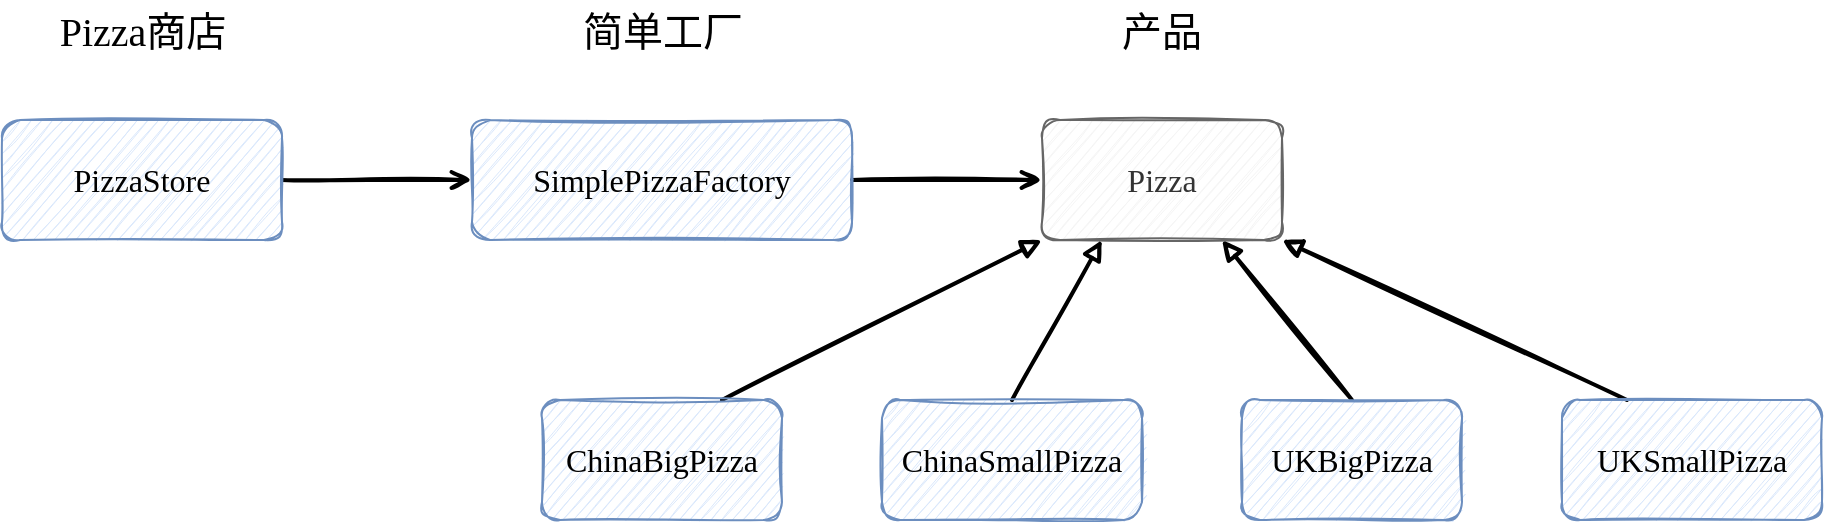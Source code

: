 <mxfile version="20.3.0" type="device"><diagram id="0GwhqxekJrT-VnxqsKM9" name="第 1 页"><mxGraphModel dx="1340" dy="968" grid="1" gridSize="10" guides="1" tooltips="1" connect="1" arrows="1" fold="1" page="1" pageScale="1" pageWidth="1169" pageHeight="827" math="0" shadow="0"><root><mxCell id="0"/><mxCell id="1" parent="0"/><mxCell id="F8iyRb3Pv0SXZNGG_vmm-1" value="&lt;font face=&quot;Comic Sans MS&quot; style=&quot;font-size: 16px;&quot;&gt;Pizza&lt;/font&gt;" style="rounded=1;whiteSpace=wrap;html=1;sketch=1;fillColor=#f5f5f5;strokeColor=#666666;fontColor=#333333;" vertex="1" parent="1"><mxGeometry x="720" y="180" width="120" height="60" as="geometry"/></mxCell><mxCell id="F8iyRb3Pv0SXZNGG_vmm-64" style="edgeStyle=none;rounded=0;sketch=1;orthogonalLoop=1;jettySize=auto;html=1;exitX=0.5;exitY=0;exitDx=0;exitDy=0;entryX=0.25;entryY=1;entryDx=0;entryDy=0;strokeWidth=2;fontFamily=Comic Sans MS;fontSize=16;endArrow=block;endFill=0;" edge="1" parent="1" source="F8iyRb3Pv0SXZNGG_vmm-2" target="F8iyRb3Pv0SXZNGG_vmm-1"><mxGeometry relative="1" as="geometry"/></mxCell><mxCell id="F8iyRb3Pv0SXZNGG_vmm-2" value="&lt;font style=&quot;font-size: 16px;&quot; face=&quot;Comic Sans MS&quot;&gt;ChinaSmallPizza&lt;/font&gt;" style="rounded=1;whiteSpace=wrap;html=1;sketch=1;fillColor=#dae8fc;strokeColor=#6c8ebf;" vertex="1" parent="1"><mxGeometry x="640" y="320" width="130" height="60" as="geometry"/></mxCell><mxCell id="F8iyRb3Pv0SXZNGG_vmm-63" style="edgeStyle=none;rounded=0;sketch=1;orthogonalLoop=1;jettySize=auto;html=1;exitX=0.5;exitY=0;exitDx=0;exitDy=0;entryX=0.75;entryY=1;entryDx=0;entryDy=0;strokeWidth=2;fontFamily=Comic Sans MS;fontSize=16;endArrow=block;endFill=0;" edge="1" parent="1" source="F8iyRb3Pv0SXZNGG_vmm-4" target="F8iyRb3Pv0SXZNGG_vmm-1"><mxGeometry relative="1" as="geometry"/></mxCell><mxCell id="F8iyRb3Pv0SXZNGG_vmm-4" value="&lt;font style=&quot;font-size: 16px;&quot; face=&quot;Comic Sans MS&quot;&gt;UKBigPizza&lt;/font&gt;" style="rounded=1;whiteSpace=wrap;html=1;sketch=1;fillColor=#dae8fc;strokeColor=#6c8ebf;" vertex="1" parent="1"><mxGeometry x="820" y="320" width="110" height="60" as="geometry"/></mxCell><mxCell id="F8iyRb3Pv0SXZNGG_vmm-11" value="&lt;font style=&quot;font-size: 20px;&quot;&gt;产品&lt;/font&gt;" style="text;html=1;strokeColor=none;fillColor=none;align=center;verticalAlign=middle;whiteSpace=wrap;rounded=0;sketch=1;fontFamily=Comic Sans MS;fontSize=16;" vertex="1" parent="1"><mxGeometry x="740" y="120" width="80" height="30" as="geometry"/></mxCell><mxCell id="F8iyRb3Pv0SXZNGG_vmm-53" style="edgeStyle=none;rounded=0;sketch=1;orthogonalLoop=1;jettySize=auto;html=1;strokeWidth=2;fontFamily=Comic Sans MS;fontSize=16;" edge="1" parent="1" target="F8iyRb3Pv0SXZNGG_vmm-6"><mxGeometry relative="1" as="geometry"><mxPoint x="730" y="510" as="sourcePoint"/></mxGeometry></mxCell><mxCell id="F8iyRb3Pv0SXZNGG_vmm-65" style="edgeStyle=none;rounded=0;sketch=1;orthogonalLoop=1;jettySize=auto;html=1;exitX=0.75;exitY=0;exitDx=0;exitDy=0;entryX=0;entryY=1;entryDx=0;entryDy=0;strokeWidth=2;fontFamily=Comic Sans MS;fontSize=16;endArrow=block;endFill=0;" edge="1" parent="1" source="F8iyRb3Pv0SXZNGG_vmm-57" target="F8iyRb3Pv0SXZNGG_vmm-1"><mxGeometry relative="1" as="geometry"/></mxCell><mxCell id="F8iyRb3Pv0SXZNGG_vmm-57" value="&lt;font face=&quot;Comic Sans MS&quot;&gt;&lt;span style=&quot;font-size: 16px;&quot;&gt;ChinaBigPizza&lt;/span&gt;&lt;/font&gt;" style="rounded=1;whiteSpace=wrap;html=1;sketch=1;fillColor=#dae8fc;strokeColor=#6c8ebf;" vertex="1" parent="1"><mxGeometry x="470" y="320" width="120" height="60" as="geometry"/></mxCell><mxCell id="F8iyRb3Pv0SXZNGG_vmm-62" style="edgeStyle=none;rounded=0;sketch=1;orthogonalLoop=1;jettySize=auto;html=1;exitX=0.25;exitY=0;exitDx=0;exitDy=0;entryX=1;entryY=1;entryDx=0;entryDy=0;strokeWidth=2;fontFamily=Comic Sans MS;fontSize=16;endArrow=block;endFill=0;" edge="1" parent="1" source="F8iyRb3Pv0SXZNGG_vmm-59" target="F8iyRb3Pv0SXZNGG_vmm-1"><mxGeometry relative="1" as="geometry"/></mxCell><mxCell id="F8iyRb3Pv0SXZNGG_vmm-59" value="&lt;font style=&quot;font-size: 16px;&quot; face=&quot;Comic Sans MS&quot;&gt;UKSmallPizza&lt;/font&gt;" style="rounded=1;whiteSpace=wrap;html=1;sketch=1;fillColor=#dae8fc;strokeColor=#6c8ebf;" vertex="1" parent="1"><mxGeometry x="980" y="320" width="130" height="60" as="geometry"/></mxCell><mxCell id="F8iyRb3Pv0SXZNGG_vmm-69" style="edgeStyle=none;rounded=0;sketch=1;orthogonalLoop=1;jettySize=auto;html=1;strokeWidth=2;fontFamily=Comic Sans MS;fontSize=20;endArrow=open;endFill=0;" edge="1" parent="1" source="F8iyRb3Pv0SXZNGG_vmm-67" target="F8iyRb3Pv0SXZNGG_vmm-1"><mxGeometry relative="1" as="geometry"/></mxCell><mxCell id="F8iyRb3Pv0SXZNGG_vmm-67" value="&lt;font face=&quot;Comic Sans MS&quot;&gt;&lt;span style=&quot;font-size: 16px;&quot;&gt;SimplePizzaFactory&lt;/span&gt;&lt;/font&gt;" style="rounded=1;whiteSpace=wrap;html=1;sketch=1;fillColor=#dae8fc;strokeColor=#6c8ebf;" vertex="1" parent="1"><mxGeometry x="435" y="180" width="190" height="60" as="geometry"/></mxCell><mxCell id="F8iyRb3Pv0SXZNGG_vmm-70" value="&lt;span style=&quot;font-size: 20px;&quot;&gt;简单工厂&lt;/span&gt;" style="text;html=1;strokeColor=none;fillColor=none;align=center;verticalAlign=middle;whiteSpace=wrap;rounded=0;sketch=1;fontFamily=Comic Sans MS;fontSize=16;" vertex="1" parent="1"><mxGeometry x="477.5" y="120" width="105" height="30" as="geometry"/></mxCell><mxCell id="F8iyRb3Pv0SXZNGG_vmm-72" style="edgeStyle=none;rounded=0;sketch=1;orthogonalLoop=1;jettySize=auto;html=1;strokeWidth=2;fontFamily=Comic Sans MS;fontSize=20;endArrow=open;endFill=0;" edge="1" parent="1" source="F8iyRb3Pv0SXZNGG_vmm-71" target="F8iyRb3Pv0SXZNGG_vmm-67"><mxGeometry relative="1" as="geometry"/></mxCell><mxCell id="F8iyRb3Pv0SXZNGG_vmm-71" value="&lt;font face=&quot;Comic Sans MS&quot;&gt;&lt;span style=&quot;font-size: 16px;&quot;&gt;PizzaStore&lt;/span&gt;&lt;/font&gt;" style="rounded=1;whiteSpace=wrap;html=1;sketch=1;fillColor=#dae8fc;strokeColor=#6c8ebf;" vertex="1" parent="1"><mxGeometry x="200" y="180" width="140" height="60" as="geometry"/></mxCell><mxCell id="F8iyRb3Pv0SXZNGG_vmm-73" value="&lt;span style=&quot;font-size: 20px;&quot;&gt;Pizza商店&lt;/span&gt;" style="text;html=1;strokeColor=none;fillColor=none;align=center;verticalAlign=middle;whiteSpace=wrap;rounded=0;sketch=1;fontFamily=Comic Sans MS;fontSize=16;" vertex="1" parent="1"><mxGeometry x="217.5" y="120" width="105" height="30" as="geometry"/></mxCell></root></mxGraphModel></diagram></mxfile>